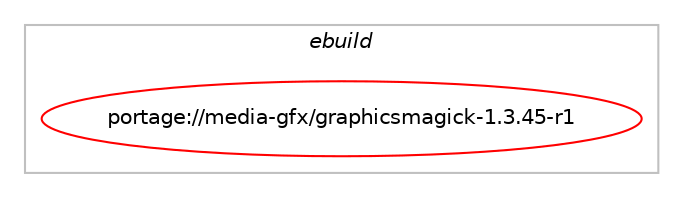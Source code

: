 digraph prolog {

# *************
# Graph options
# *************

newrank=true;
concentrate=true;
compound=true;
graph [rankdir=LR,fontname=Helvetica,fontsize=10,ranksep=1.5];#, ranksep=2.5, nodesep=0.2];
edge  [arrowhead=vee];
node  [fontname=Helvetica,fontsize=10];

# **********
# The ebuild
# **********

subgraph cluster_leftcol {
color=gray;
label=<<i>ebuild</i>>;
id [label="portage://media-gfx/graphicsmagick-1.3.45-r1", color=red, width=4, href="../media-gfx/graphicsmagick-1.3.45-r1.svg"];
}

# ****************
# The dependencies
# ****************

subgraph cluster_midcol {
color=gray;
label=<<i>dependencies</i>>;
subgraph cluster_compile {
fillcolor="#eeeeee";
style=filled;
label=<<i>compile</i>>;
# *** BEGIN UNKNOWN DEPENDENCY TYPE (TODO) ***
# id -> equal(use_conditional_group(positive,X,portage://media-gfx/graphicsmagick-1.3.45-r1,[package_dependency(portage://media-gfx/graphicsmagick-1.3.45-r1,install,no,x11-libs,libSM,none,[,,],[],[]),package_dependency(portage://media-gfx/graphicsmagick-1.3.45-r1,install,no,x11-libs,libX11,none,[,,],[],[]),package_dependency(portage://media-gfx/graphicsmagick-1.3.45-r1,install,no,x11-libs,libXext,none,[,,],[],[])]))
# *** END UNKNOWN DEPENDENCY TYPE (TODO) ***

# *** BEGIN UNKNOWN DEPENDENCY TYPE (TODO) ***
# id -> equal(use_conditional_group(positive,bzip2,portage://media-gfx/graphicsmagick-1.3.45-r1,[package_dependency(portage://media-gfx/graphicsmagick-1.3.45-r1,install,no,app-arch,bzip2,none,[,,],[],[])]))
# *** END UNKNOWN DEPENDENCY TYPE (TODO) ***

# *** BEGIN UNKNOWN DEPENDENCY TYPE (TODO) ***
# id -> equal(use_conditional_group(positive,fpx,portage://media-gfx/graphicsmagick-1.3.45-r1,[package_dependency(portage://media-gfx/graphicsmagick-1.3.45-r1,install,no,media-libs,libfpx,none,[,,],[],[])]))
# *** END UNKNOWN DEPENDENCY TYPE (TODO) ***

# *** BEGIN UNKNOWN DEPENDENCY TYPE (TODO) ***
# id -> equal(use_conditional_group(positive,heif,portage://media-gfx/graphicsmagick-1.3.45-r1,[package_dependency(portage://media-gfx/graphicsmagick-1.3.45-r1,install,no,media-libs,libheif,none,[,,],any_same_slot,[])]))
# *** END UNKNOWN DEPENDENCY TYPE (TODO) ***

# *** BEGIN UNKNOWN DEPENDENCY TYPE (TODO) ***
# id -> equal(use_conditional_group(positive,imagemagick,portage://media-gfx/graphicsmagick-1.3.45-r1,[package_dependency(portage://media-gfx/graphicsmagick-1.3.45-r1,install,weak,media-gfx,imagemagick,none,[,,],[],[])]))
# *** END UNKNOWN DEPENDENCY TYPE (TODO) ***

# *** BEGIN UNKNOWN DEPENDENCY TYPE (TODO) ***
# id -> equal(use_conditional_group(positive,jbig,portage://media-gfx/graphicsmagick-1.3.45-r1,[package_dependency(portage://media-gfx/graphicsmagick-1.3.45-r1,install,no,media-libs,jbigkit,none,[,,],[],[])]))
# *** END UNKNOWN DEPENDENCY TYPE (TODO) ***

# *** BEGIN UNKNOWN DEPENDENCY TYPE (TODO) ***
# id -> equal(use_conditional_group(positive,jpeg,portage://media-gfx/graphicsmagick-1.3.45-r1,[package_dependency(portage://media-gfx/graphicsmagick-1.3.45-r1,install,no,media-libs,libjpeg-turbo,none,[,,],any_same_slot,[])]))
# *** END UNKNOWN DEPENDENCY TYPE (TODO) ***

# *** BEGIN UNKNOWN DEPENDENCY TYPE (TODO) ***
# id -> equal(use_conditional_group(positive,jpeg2k,portage://media-gfx/graphicsmagick-1.3.45-r1,[package_dependency(portage://media-gfx/graphicsmagick-1.3.45-r1,install,no,media-libs,jasper,none,[,,],any_same_slot,[])]))
# *** END UNKNOWN DEPENDENCY TYPE (TODO) ***

# *** BEGIN UNKNOWN DEPENDENCY TYPE (TODO) ***
# id -> equal(use_conditional_group(positive,jpegxl,portage://media-gfx/graphicsmagick-1.3.45-r1,[package_dependency(portage://media-gfx/graphicsmagick-1.3.45-r1,install,no,media-libs,libjxl,none,[,,],any_same_slot,[])]))
# *** END UNKNOWN DEPENDENCY TYPE (TODO) ***

# *** BEGIN UNKNOWN DEPENDENCY TYPE (TODO) ***
# id -> equal(use_conditional_group(positive,lcms,portage://media-gfx/graphicsmagick-1.3.45-r1,[package_dependency(portage://media-gfx/graphicsmagick-1.3.45-r1,install,no,media-libs,lcms,none,[,,],[slot(2)],[])]))
# *** END UNKNOWN DEPENDENCY TYPE (TODO) ***

# *** BEGIN UNKNOWN DEPENDENCY TYPE (TODO) ***
# id -> equal(use_conditional_group(positive,lzma,portage://media-gfx/graphicsmagick-1.3.45-r1,[package_dependency(portage://media-gfx/graphicsmagick-1.3.45-r1,install,no,app-arch,xz-utils,none,[,,],[],[])]))
# *** END UNKNOWN DEPENDENCY TYPE (TODO) ***

# *** BEGIN UNKNOWN DEPENDENCY TYPE (TODO) ***
# id -> equal(use_conditional_group(positive,perl,portage://media-gfx/graphicsmagick-1.3.45-r1,[package_dependency(portage://media-gfx/graphicsmagick-1.3.45-r1,install,no,dev-lang,perl,none,[,,],any_same_slot,[])]))
# *** END UNKNOWN DEPENDENCY TYPE (TODO) ***

# *** BEGIN UNKNOWN DEPENDENCY TYPE (TODO) ***
# id -> equal(use_conditional_group(positive,png,portage://media-gfx/graphicsmagick-1.3.45-r1,[package_dependency(portage://media-gfx/graphicsmagick-1.3.45-r1,install,no,media-libs,libpng,none,[,,],any_same_slot,[])]))
# *** END UNKNOWN DEPENDENCY TYPE (TODO) ***

# *** BEGIN UNKNOWN DEPENDENCY TYPE (TODO) ***
# id -> equal(use_conditional_group(positive,postscript,portage://media-gfx/graphicsmagick-1.3.45-r1,[package_dependency(portage://media-gfx/graphicsmagick-1.3.45-r1,install,no,app-text,ghostscript-gpl,none,[,,],any_same_slot,[])]))
# *** END UNKNOWN DEPENDENCY TYPE (TODO) ***

# *** BEGIN UNKNOWN DEPENDENCY TYPE (TODO) ***
# id -> equal(use_conditional_group(positive,tcmalloc,portage://media-gfx/graphicsmagick-1.3.45-r1,[package_dependency(portage://media-gfx/graphicsmagick-1.3.45-r1,install,no,dev-util,google-perftools,none,[,,],any_same_slot,[])]))
# *** END UNKNOWN DEPENDENCY TYPE (TODO) ***

# *** BEGIN UNKNOWN DEPENDENCY TYPE (TODO) ***
# id -> equal(use_conditional_group(positive,tiff,portage://media-gfx/graphicsmagick-1.3.45-r1,[package_dependency(portage://media-gfx/graphicsmagick-1.3.45-r1,install,no,media-libs,tiff,none,[,,],any_same_slot,[])]))
# *** END UNKNOWN DEPENDENCY TYPE (TODO) ***

# *** BEGIN UNKNOWN DEPENDENCY TYPE (TODO) ***
# id -> equal(use_conditional_group(positive,truetype,portage://media-gfx/graphicsmagick-1.3.45-r1,[package_dependency(portage://media-gfx/graphicsmagick-1.3.45-r1,install,no,media-fonts,urw-fonts,none,[,,],[],[]),package_dependency(portage://media-gfx/graphicsmagick-1.3.45-r1,install,no,media-libs,freetype,greaterequal,[2,,,2],[],[])]))
# *** END UNKNOWN DEPENDENCY TYPE (TODO) ***

# *** BEGIN UNKNOWN DEPENDENCY TYPE (TODO) ***
# id -> equal(use_conditional_group(positive,webp,portage://media-gfx/graphicsmagick-1.3.45-r1,[package_dependency(portage://media-gfx/graphicsmagick-1.3.45-r1,install,no,media-libs,libwebp,none,[,,],any_same_slot,[])]))
# *** END UNKNOWN DEPENDENCY TYPE (TODO) ***

# *** BEGIN UNKNOWN DEPENDENCY TYPE (TODO) ***
# id -> equal(use_conditional_group(positive,wmf,portage://media-gfx/graphicsmagick-1.3.45-r1,[package_dependency(portage://media-gfx/graphicsmagick-1.3.45-r1,install,no,media-libs,libwmf,none,[,,],[],[])]))
# *** END UNKNOWN DEPENDENCY TYPE (TODO) ***

# *** BEGIN UNKNOWN DEPENDENCY TYPE (TODO) ***
# id -> equal(use_conditional_group(positive,zip,portage://media-gfx/graphicsmagick-1.3.45-r1,[package_dependency(portage://media-gfx/graphicsmagick-1.3.45-r1,install,no,dev-libs,libzip,none,[,,],any_same_slot,[])]))
# *** END UNKNOWN DEPENDENCY TYPE (TODO) ***

# *** BEGIN UNKNOWN DEPENDENCY TYPE (TODO) ***
# id -> equal(use_conditional_group(positive,zlib,portage://media-gfx/graphicsmagick-1.3.45-r1,[package_dependency(portage://media-gfx/graphicsmagick-1.3.45-r1,install,no,sys-libs,zlib,none,[,,],[],[])]))
# *** END UNKNOWN DEPENDENCY TYPE (TODO) ***

# *** BEGIN UNKNOWN DEPENDENCY TYPE (TODO) ***
# id -> equal(use_conditional_group(positive,zstd,portage://media-gfx/graphicsmagick-1.3.45-r1,[package_dependency(portage://media-gfx/graphicsmagick-1.3.45-r1,install,no,app-arch,zstd,none,[,,],any_same_slot,[])]))
# *** END UNKNOWN DEPENDENCY TYPE (TODO) ***

# *** BEGIN UNKNOWN DEPENDENCY TYPE (TODO) ***
# id -> equal(package_dependency(portage://media-gfx/graphicsmagick-1.3.45-r1,install,no,dev-libs,libltdl,none,[,,],[],[]))
# *** END UNKNOWN DEPENDENCY TYPE (TODO) ***

}
subgraph cluster_compileandrun {
fillcolor="#eeeeee";
style=filled;
label=<<i>compile and run</i>>;
}
subgraph cluster_run {
fillcolor="#eeeeee";
style=filled;
label=<<i>run</i>>;
# *** BEGIN UNKNOWN DEPENDENCY TYPE (TODO) ***
# id -> equal(use_conditional_group(positive,X,portage://media-gfx/graphicsmagick-1.3.45-r1,[package_dependency(portage://media-gfx/graphicsmagick-1.3.45-r1,run,no,x11-libs,libSM,none,[,,],[],[]),package_dependency(portage://media-gfx/graphicsmagick-1.3.45-r1,run,no,x11-libs,libX11,none,[,,],[],[]),package_dependency(portage://media-gfx/graphicsmagick-1.3.45-r1,run,no,x11-libs,libXext,none,[,,],[],[])]))
# *** END UNKNOWN DEPENDENCY TYPE (TODO) ***

# *** BEGIN UNKNOWN DEPENDENCY TYPE (TODO) ***
# id -> equal(use_conditional_group(positive,bzip2,portage://media-gfx/graphicsmagick-1.3.45-r1,[package_dependency(portage://media-gfx/graphicsmagick-1.3.45-r1,run,no,app-arch,bzip2,none,[,,],[],[])]))
# *** END UNKNOWN DEPENDENCY TYPE (TODO) ***

# *** BEGIN UNKNOWN DEPENDENCY TYPE (TODO) ***
# id -> equal(use_conditional_group(positive,fpx,portage://media-gfx/graphicsmagick-1.3.45-r1,[package_dependency(portage://media-gfx/graphicsmagick-1.3.45-r1,run,no,media-libs,libfpx,none,[,,],[],[])]))
# *** END UNKNOWN DEPENDENCY TYPE (TODO) ***

# *** BEGIN UNKNOWN DEPENDENCY TYPE (TODO) ***
# id -> equal(use_conditional_group(positive,heif,portage://media-gfx/graphicsmagick-1.3.45-r1,[package_dependency(portage://media-gfx/graphicsmagick-1.3.45-r1,run,no,media-libs,libheif,none,[,,],any_same_slot,[])]))
# *** END UNKNOWN DEPENDENCY TYPE (TODO) ***

# *** BEGIN UNKNOWN DEPENDENCY TYPE (TODO) ***
# id -> equal(use_conditional_group(positive,imagemagick,portage://media-gfx/graphicsmagick-1.3.45-r1,[package_dependency(portage://media-gfx/graphicsmagick-1.3.45-r1,run,weak,media-gfx,imagemagick,none,[,,],[],[])]))
# *** END UNKNOWN DEPENDENCY TYPE (TODO) ***

# *** BEGIN UNKNOWN DEPENDENCY TYPE (TODO) ***
# id -> equal(use_conditional_group(positive,jbig,portage://media-gfx/graphicsmagick-1.3.45-r1,[package_dependency(portage://media-gfx/graphicsmagick-1.3.45-r1,run,no,media-libs,jbigkit,none,[,,],[],[])]))
# *** END UNKNOWN DEPENDENCY TYPE (TODO) ***

# *** BEGIN UNKNOWN DEPENDENCY TYPE (TODO) ***
# id -> equal(use_conditional_group(positive,jpeg,portage://media-gfx/graphicsmagick-1.3.45-r1,[package_dependency(portage://media-gfx/graphicsmagick-1.3.45-r1,run,no,media-libs,libjpeg-turbo,none,[,,],any_same_slot,[])]))
# *** END UNKNOWN DEPENDENCY TYPE (TODO) ***

# *** BEGIN UNKNOWN DEPENDENCY TYPE (TODO) ***
# id -> equal(use_conditional_group(positive,jpeg2k,portage://media-gfx/graphicsmagick-1.3.45-r1,[package_dependency(portage://media-gfx/graphicsmagick-1.3.45-r1,run,no,media-libs,jasper,none,[,,],any_same_slot,[])]))
# *** END UNKNOWN DEPENDENCY TYPE (TODO) ***

# *** BEGIN UNKNOWN DEPENDENCY TYPE (TODO) ***
# id -> equal(use_conditional_group(positive,jpegxl,portage://media-gfx/graphicsmagick-1.3.45-r1,[package_dependency(portage://media-gfx/graphicsmagick-1.3.45-r1,run,no,media-libs,libjxl,none,[,,],any_same_slot,[])]))
# *** END UNKNOWN DEPENDENCY TYPE (TODO) ***

# *** BEGIN UNKNOWN DEPENDENCY TYPE (TODO) ***
# id -> equal(use_conditional_group(positive,lcms,portage://media-gfx/graphicsmagick-1.3.45-r1,[package_dependency(portage://media-gfx/graphicsmagick-1.3.45-r1,run,no,media-libs,lcms,none,[,,],[slot(2)],[])]))
# *** END UNKNOWN DEPENDENCY TYPE (TODO) ***

# *** BEGIN UNKNOWN DEPENDENCY TYPE (TODO) ***
# id -> equal(use_conditional_group(positive,lzma,portage://media-gfx/graphicsmagick-1.3.45-r1,[package_dependency(portage://media-gfx/graphicsmagick-1.3.45-r1,run,no,app-arch,xz-utils,none,[,,],[],[])]))
# *** END UNKNOWN DEPENDENCY TYPE (TODO) ***

# *** BEGIN UNKNOWN DEPENDENCY TYPE (TODO) ***
# id -> equal(use_conditional_group(positive,perl,portage://media-gfx/graphicsmagick-1.3.45-r1,[package_dependency(portage://media-gfx/graphicsmagick-1.3.45-r1,run,no,dev-lang,perl,none,[,,],any_same_slot,[])]))
# *** END UNKNOWN DEPENDENCY TYPE (TODO) ***

# *** BEGIN UNKNOWN DEPENDENCY TYPE (TODO) ***
# id -> equal(use_conditional_group(positive,png,portage://media-gfx/graphicsmagick-1.3.45-r1,[package_dependency(portage://media-gfx/graphicsmagick-1.3.45-r1,run,no,media-libs,libpng,none,[,,],any_same_slot,[])]))
# *** END UNKNOWN DEPENDENCY TYPE (TODO) ***

# *** BEGIN UNKNOWN DEPENDENCY TYPE (TODO) ***
# id -> equal(use_conditional_group(positive,postscript,portage://media-gfx/graphicsmagick-1.3.45-r1,[package_dependency(portage://media-gfx/graphicsmagick-1.3.45-r1,run,no,app-text,ghostscript-gpl,none,[,,],any_same_slot,[])]))
# *** END UNKNOWN DEPENDENCY TYPE (TODO) ***

# *** BEGIN UNKNOWN DEPENDENCY TYPE (TODO) ***
# id -> equal(use_conditional_group(positive,tcmalloc,portage://media-gfx/graphicsmagick-1.3.45-r1,[package_dependency(portage://media-gfx/graphicsmagick-1.3.45-r1,run,no,dev-util,google-perftools,none,[,,],any_same_slot,[])]))
# *** END UNKNOWN DEPENDENCY TYPE (TODO) ***

# *** BEGIN UNKNOWN DEPENDENCY TYPE (TODO) ***
# id -> equal(use_conditional_group(positive,tiff,portage://media-gfx/graphicsmagick-1.3.45-r1,[package_dependency(portage://media-gfx/graphicsmagick-1.3.45-r1,run,no,media-libs,tiff,none,[,,],any_same_slot,[])]))
# *** END UNKNOWN DEPENDENCY TYPE (TODO) ***

# *** BEGIN UNKNOWN DEPENDENCY TYPE (TODO) ***
# id -> equal(use_conditional_group(positive,truetype,portage://media-gfx/graphicsmagick-1.3.45-r1,[package_dependency(portage://media-gfx/graphicsmagick-1.3.45-r1,run,no,media-fonts,urw-fonts,none,[,,],[],[]),package_dependency(portage://media-gfx/graphicsmagick-1.3.45-r1,run,no,media-libs,freetype,greaterequal,[2,,,2],[],[])]))
# *** END UNKNOWN DEPENDENCY TYPE (TODO) ***

# *** BEGIN UNKNOWN DEPENDENCY TYPE (TODO) ***
# id -> equal(use_conditional_group(positive,webp,portage://media-gfx/graphicsmagick-1.3.45-r1,[package_dependency(portage://media-gfx/graphicsmagick-1.3.45-r1,run,no,media-libs,libwebp,none,[,,],any_same_slot,[])]))
# *** END UNKNOWN DEPENDENCY TYPE (TODO) ***

# *** BEGIN UNKNOWN DEPENDENCY TYPE (TODO) ***
# id -> equal(use_conditional_group(positive,wmf,portage://media-gfx/graphicsmagick-1.3.45-r1,[package_dependency(portage://media-gfx/graphicsmagick-1.3.45-r1,run,no,media-libs,libwmf,none,[,,],[],[])]))
# *** END UNKNOWN DEPENDENCY TYPE (TODO) ***

# *** BEGIN UNKNOWN DEPENDENCY TYPE (TODO) ***
# id -> equal(use_conditional_group(positive,zip,portage://media-gfx/graphicsmagick-1.3.45-r1,[package_dependency(portage://media-gfx/graphicsmagick-1.3.45-r1,run,no,dev-libs,libzip,none,[,,],any_same_slot,[])]))
# *** END UNKNOWN DEPENDENCY TYPE (TODO) ***

# *** BEGIN UNKNOWN DEPENDENCY TYPE (TODO) ***
# id -> equal(use_conditional_group(positive,zlib,portage://media-gfx/graphicsmagick-1.3.45-r1,[package_dependency(portage://media-gfx/graphicsmagick-1.3.45-r1,run,no,sys-libs,zlib,none,[,,],[],[])]))
# *** END UNKNOWN DEPENDENCY TYPE (TODO) ***

# *** BEGIN UNKNOWN DEPENDENCY TYPE (TODO) ***
# id -> equal(use_conditional_group(positive,zstd,portage://media-gfx/graphicsmagick-1.3.45-r1,[package_dependency(portage://media-gfx/graphicsmagick-1.3.45-r1,run,no,app-arch,zstd,none,[,,],any_same_slot,[])]))
# *** END UNKNOWN DEPENDENCY TYPE (TODO) ***

# *** BEGIN UNKNOWN DEPENDENCY TYPE (TODO) ***
# id -> equal(package_dependency(portage://media-gfx/graphicsmagick-1.3.45-r1,run,no,dev-libs,libltdl,none,[,,],[],[]))
# *** END UNKNOWN DEPENDENCY TYPE (TODO) ***

}
}

# **************
# The candidates
# **************

subgraph cluster_choices {
rank=same;
color=gray;
label=<<i>candidates</i>>;

}

}
